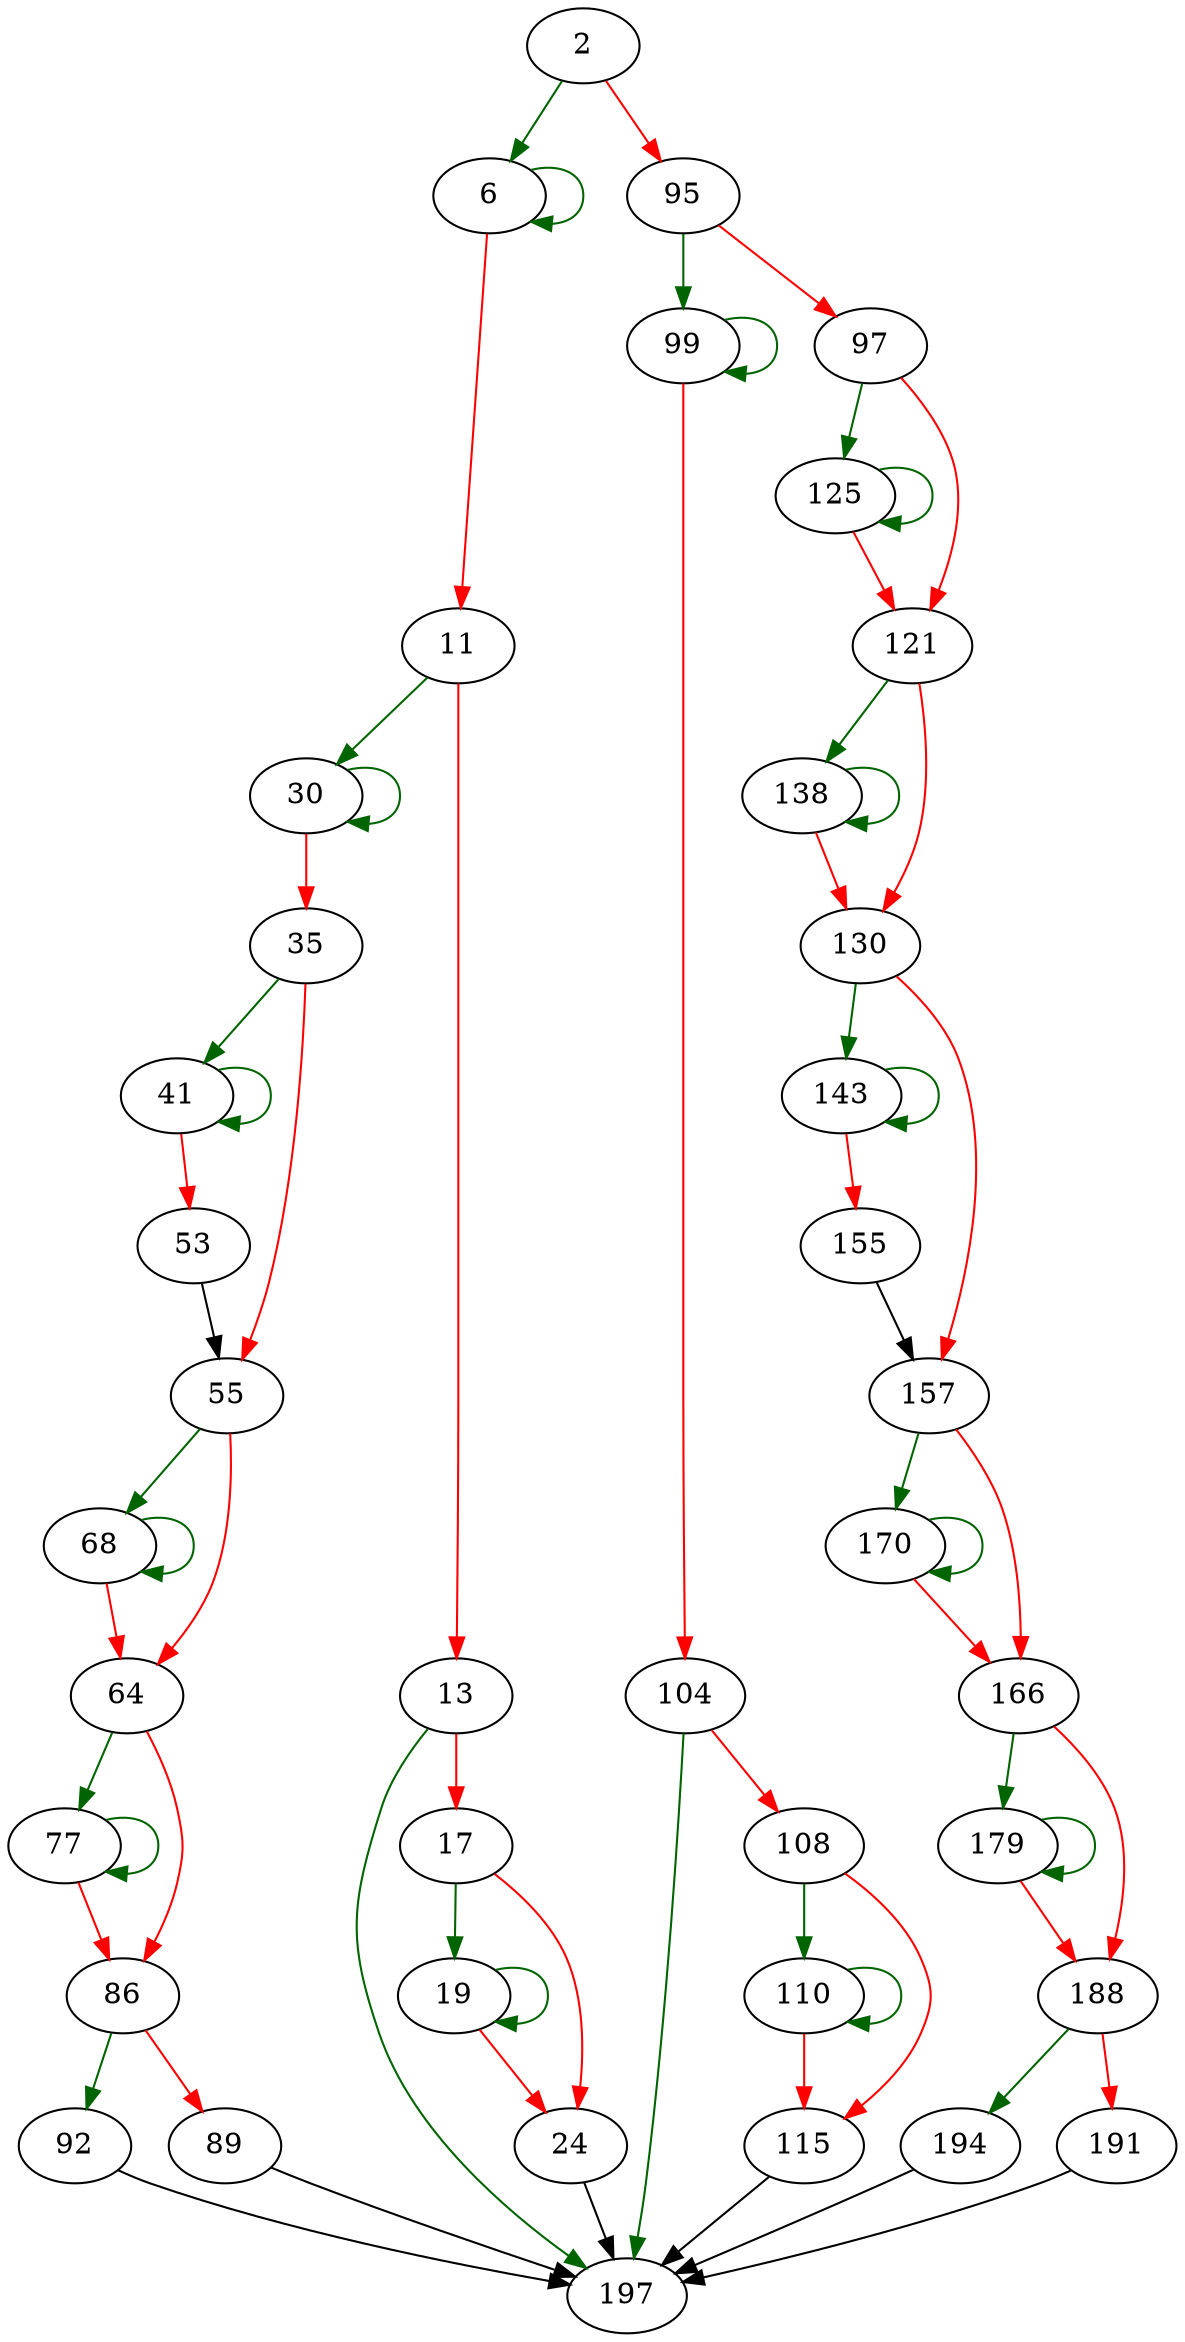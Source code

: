 strict digraph "strintcmp" {
	// Node definitions.
	2 [entry=true];
	6;
	95;
	11;
	30;
	13;
	197;
	17;
	19;
	24;
	35;
	41;
	55;
	53;
	68;
	64;
	77;
	86;
	92;
	89;
	99;
	97;
	125;
	121;
	104;
	108;
	110;
	115;
	138;
	130;
	143;
	157;
	155;
	170;
	166;
	179;
	188;
	194;
	191;

	// Edge definitions.
	2 -> 6 [
		color=darkgreen
		cond=true
	];
	2 -> 95 [
		color=red
		cond=false
	];
	6 -> 6 [
		color=darkgreen
		cond=true
	];
	6 -> 11 [
		color=red
		cond=false
	];
	95 -> 99 [
		color=darkgreen
		cond=true
	];
	95 -> 97 [
		color=red
		cond=false
	];
	11 -> 30 [
		color=darkgreen
		cond=true
	];
	11 -> 13 [
		color=red
		cond=false
	];
	30 -> 30 [
		color=darkgreen
		cond=true
	];
	30 -> 35 [
		color=red
		cond=false
	];
	13 -> 197 [
		color=darkgreen
		cond=true
	];
	13 -> 17 [
		color=red
		cond=false
	];
	17 -> 19 [
		color=darkgreen
		cond=true
	];
	17 -> 24 [
		color=red
		cond=false
	];
	19 -> 19 [
		color=darkgreen
		cond=true
	];
	19 -> 24 [
		color=red
		cond=false
	];
	24 -> 197;
	35 -> 41 [
		color=darkgreen
		cond=true
	];
	35 -> 55 [
		color=red
		cond=false
	];
	41 -> 41 [
		color=darkgreen
		cond=true
	];
	41 -> 53 [
		color=red
		cond=false
	];
	55 -> 68 [
		color=darkgreen
		cond=true
	];
	55 -> 64 [
		color=red
		cond=false
	];
	53 -> 55;
	68 -> 68 [
		color=darkgreen
		cond=true
	];
	68 -> 64 [
		color=red
		cond=false
	];
	64 -> 77 [
		color=darkgreen
		cond=true
	];
	64 -> 86 [
		color=red
		cond=false
	];
	77 -> 77 [
		color=darkgreen
		cond=true
	];
	77 -> 86 [
		color=red
		cond=false
	];
	86 -> 92 [
		color=darkgreen
		cond=true
	];
	86 -> 89 [
		color=red
		cond=false
	];
	92 -> 197;
	89 -> 197;
	99 -> 99 [
		color=darkgreen
		cond=true
	];
	99 -> 104 [
		color=red
		cond=false
	];
	97 -> 125 [
		color=darkgreen
		cond=true
	];
	97 -> 121 [
		color=red
		cond=false
	];
	125 -> 125 [
		color=darkgreen
		cond=true
	];
	125 -> 121 [
		color=red
		cond=false
	];
	121 -> 138 [
		color=darkgreen
		cond=true
	];
	121 -> 130 [
		color=red
		cond=false
	];
	104 -> 197 [
		color=darkgreen
		cond=true
	];
	104 -> 108 [
		color=red
		cond=false
	];
	108 -> 110 [
		color=darkgreen
		cond=true
	];
	108 -> 115 [
		color=red
		cond=false
	];
	110 -> 110 [
		color=darkgreen
		cond=true
	];
	110 -> 115 [
		color=red
		cond=false
	];
	115 -> 197;
	138 -> 138 [
		color=darkgreen
		cond=true
	];
	138 -> 130 [
		color=red
		cond=false
	];
	130 -> 143 [
		color=darkgreen
		cond=true
	];
	130 -> 157 [
		color=red
		cond=false
	];
	143 -> 143 [
		color=darkgreen
		cond=true
	];
	143 -> 155 [
		color=red
		cond=false
	];
	157 -> 170 [
		color=darkgreen
		cond=true
	];
	157 -> 166 [
		color=red
		cond=false
	];
	155 -> 157;
	170 -> 170 [
		color=darkgreen
		cond=true
	];
	170 -> 166 [
		color=red
		cond=false
	];
	166 -> 179 [
		color=darkgreen
		cond=true
	];
	166 -> 188 [
		color=red
		cond=false
	];
	179 -> 179 [
		color=darkgreen
		cond=true
	];
	179 -> 188 [
		color=red
		cond=false
	];
	188 -> 194 [
		color=darkgreen
		cond=true
	];
	188 -> 191 [
		color=red
		cond=false
	];
	194 -> 197;
	191 -> 197;
}